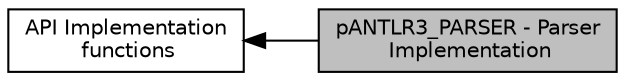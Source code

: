 digraph "pANTLR3_PARSER - Parser Implementation"
{
  edge [fontname="Helvetica",fontsize="10",labelfontname="Helvetica",labelfontsize="10"];
  node [fontname="Helvetica",fontsize="10",shape=record];
  rankdir=LR;
  Node0 [label="pANTLR3_PARSER - Parser\l Implementation",height=0.2,width=0.4,color="black", fillcolor="grey75", style="filled", fontcolor="black"];
  Node1 [label="API Implementation\l functions",height=0.2,width=0.4,color="black", fillcolor="white", style="filled",URL="$dc/de9/group__apiimplementations.html"];
  Node1->Node0 [shape=plaintext, dir="back", style="solid"];
}
